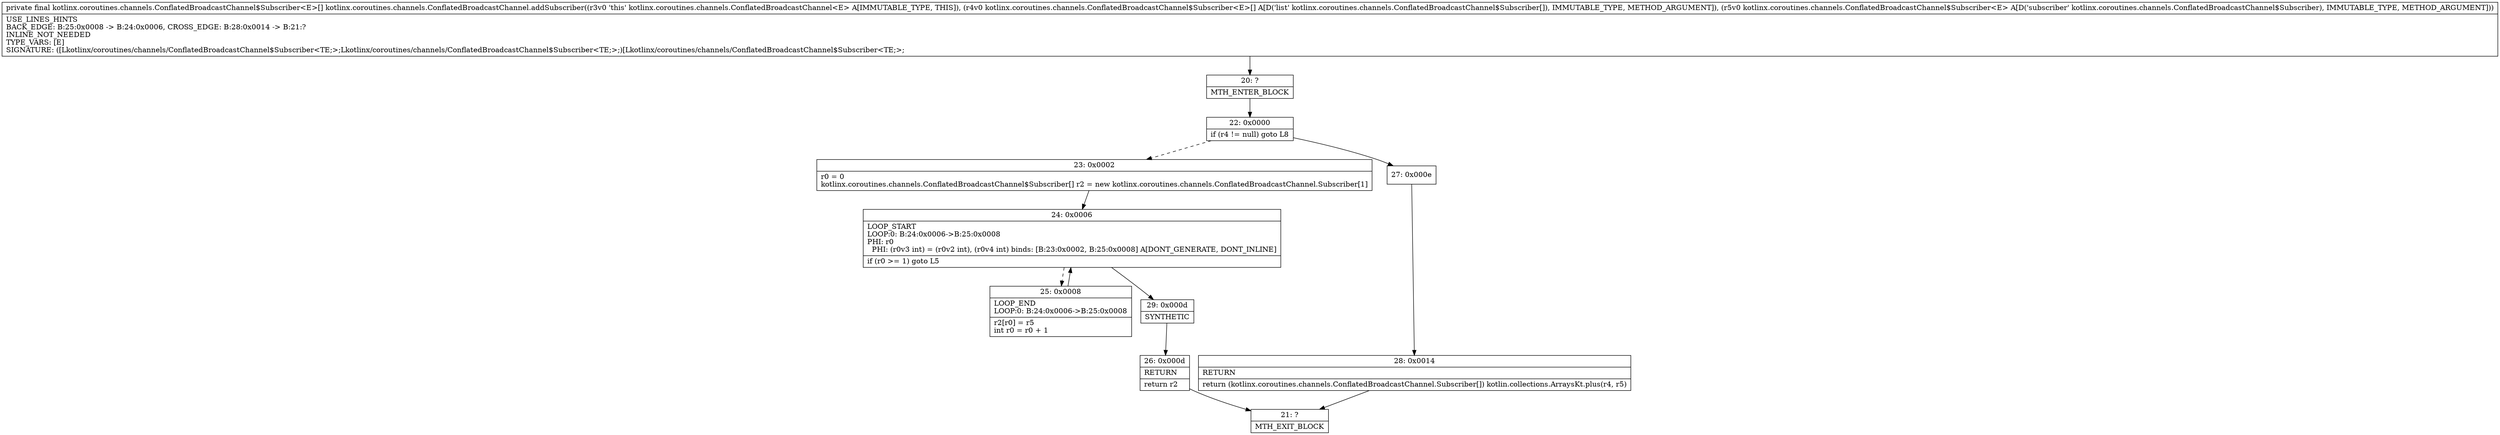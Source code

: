 digraph "CFG forkotlinx.coroutines.channels.ConflatedBroadcastChannel.addSubscriber([Lkotlinx\/coroutines\/channels\/ConflatedBroadcastChannel$Subscriber;Lkotlinx\/coroutines\/channels\/ConflatedBroadcastChannel$Subscriber;)[Lkotlinx\/coroutines\/channels\/ConflatedBroadcastChannel$Subscriber;" {
Node_20 [shape=record,label="{20\:\ ?|MTH_ENTER_BLOCK\l}"];
Node_22 [shape=record,label="{22\:\ 0x0000|if (r4 != null) goto L8\l}"];
Node_23 [shape=record,label="{23\:\ 0x0002|r0 = 0\lkotlinx.coroutines.channels.ConflatedBroadcastChannel$Subscriber[] r2 = new kotlinx.coroutines.channels.ConflatedBroadcastChannel.Subscriber[1]\l}"];
Node_24 [shape=record,label="{24\:\ 0x0006|LOOP_START\lLOOP:0: B:24:0x0006\-\>B:25:0x0008\lPHI: r0 \l  PHI: (r0v3 int) = (r0v2 int), (r0v4 int) binds: [B:23:0x0002, B:25:0x0008] A[DONT_GENERATE, DONT_INLINE]\l|if (r0 \>= 1) goto L5\l}"];
Node_25 [shape=record,label="{25\:\ 0x0008|LOOP_END\lLOOP:0: B:24:0x0006\-\>B:25:0x0008\l|r2[r0] = r5\lint r0 = r0 + 1\l}"];
Node_29 [shape=record,label="{29\:\ 0x000d|SYNTHETIC\l}"];
Node_26 [shape=record,label="{26\:\ 0x000d|RETURN\l|return r2\l}"];
Node_21 [shape=record,label="{21\:\ ?|MTH_EXIT_BLOCK\l}"];
Node_27 [shape=record,label="{27\:\ 0x000e}"];
Node_28 [shape=record,label="{28\:\ 0x0014|RETURN\l|return (kotlinx.coroutines.channels.ConflatedBroadcastChannel.Subscriber[]) kotlin.collections.ArraysKt.plus(r4, r5)\l}"];
MethodNode[shape=record,label="{private final kotlinx.coroutines.channels.ConflatedBroadcastChannel$Subscriber\<E\>[] kotlinx.coroutines.channels.ConflatedBroadcastChannel.addSubscriber((r3v0 'this' kotlinx.coroutines.channels.ConflatedBroadcastChannel\<E\> A[IMMUTABLE_TYPE, THIS]), (r4v0 kotlinx.coroutines.channels.ConflatedBroadcastChannel$Subscriber\<E\>[] A[D('list' kotlinx.coroutines.channels.ConflatedBroadcastChannel$Subscriber[]), IMMUTABLE_TYPE, METHOD_ARGUMENT]), (r5v0 kotlinx.coroutines.channels.ConflatedBroadcastChannel$Subscriber\<E\> A[D('subscriber' kotlinx.coroutines.channels.ConflatedBroadcastChannel$Subscriber), IMMUTABLE_TYPE, METHOD_ARGUMENT]))  | USE_LINES_HINTS\lBACK_EDGE: B:25:0x0008 \-\> B:24:0x0006, CROSS_EDGE: B:28:0x0014 \-\> B:21:?\lINLINE_NOT_NEEDED\lTYPE_VARS: [E]\lSIGNATURE: ([Lkotlinx\/coroutines\/channels\/ConflatedBroadcastChannel$Subscriber\<TE;\>;Lkotlinx\/coroutines\/channels\/ConflatedBroadcastChannel$Subscriber\<TE;\>;)[Lkotlinx\/coroutines\/channels\/ConflatedBroadcastChannel$Subscriber\<TE;\>;\l}"];
MethodNode -> Node_20;Node_20 -> Node_22;
Node_22 -> Node_23[style=dashed];
Node_22 -> Node_27;
Node_23 -> Node_24;
Node_24 -> Node_25[style=dashed];
Node_24 -> Node_29;
Node_25 -> Node_24;
Node_29 -> Node_26;
Node_26 -> Node_21;
Node_27 -> Node_28;
Node_28 -> Node_21;
}

